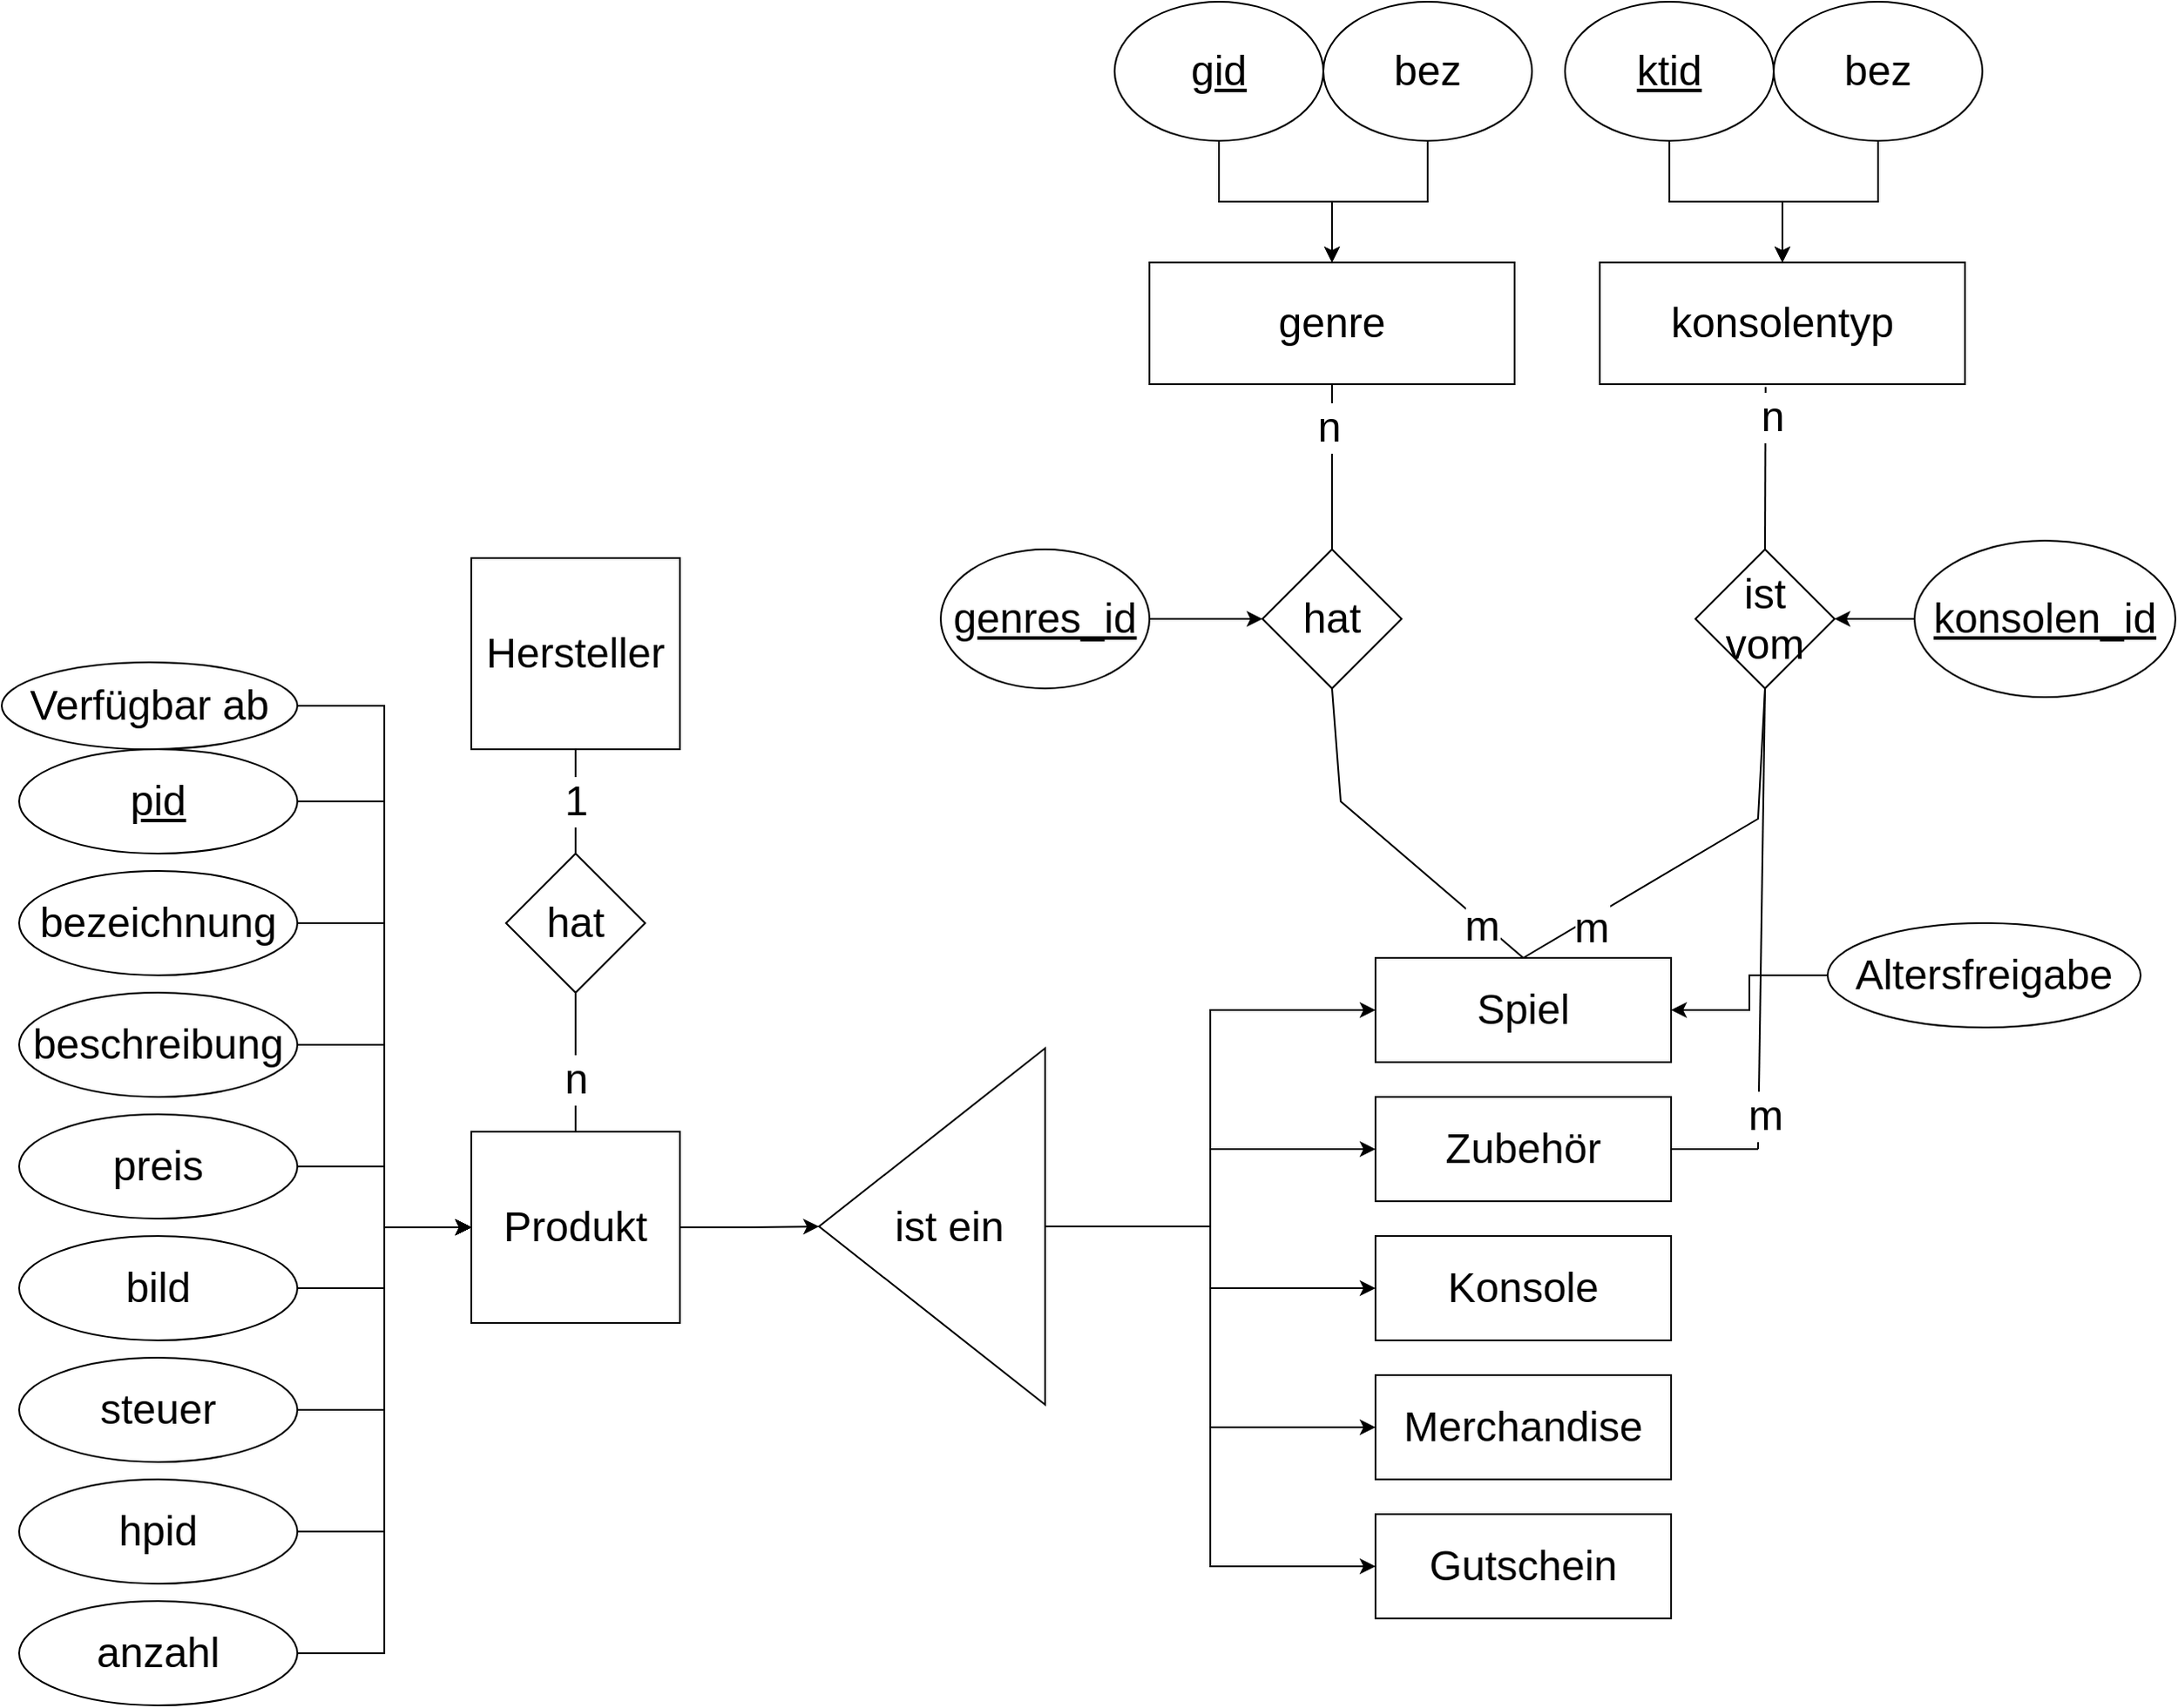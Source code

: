 <mxfile version="20.8.18" type="device"><diagram id="zSTAKk43xxl4LAh809bD" name="Seite-1"><mxGraphModel dx="2049" dy="2251" grid="1" gridSize="10" guides="1" tooltips="1" connect="1" arrows="1" fold="1" page="1" pageScale="1" pageWidth="1920" pageHeight="1200" math="0" shadow="0"><root><mxCell id="0"/><mxCell id="1" parent="0"/><mxCell id="m4fUZMMEuc3NwPpYP440-58" style="edgeStyle=orthogonalEdgeStyle;rounded=0;orthogonalLoop=1;jettySize=auto;html=1;exitX=1;exitY=0.5;exitDx=0;exitDy=0;fontSize=24;" parent="1" source="m4fUZMMEuc3NwPpYP440-1" target="m4fUZMMEuc3NwPpYP440-56" edge="1"><mxGeometry relative="1" as="geometry"/></mxCell><mxCell id="m4fUZMMEuc3NwPpYP440-1" value="&lt;div style=&quot;font-size: 24px;&quot;&gt;Produkt&lt;/div&gt;" style="rounded=0;whiteSpace=wrap;html=1;" parent="1" vertex="1"><mxGeometry x="660" y="220" width="120" height="110" as="geometry"/></mxCell><mxCell id="m4fUZMMEuc3NwPpYP440-53" style="edgeStyle=orthogonalEdgeStyle;rounded=0;orthogonalLoop=1;jettySize=auto;html=1;exitX=1;exitY=0.5;exitDx=0;exitDy=0;entryX=0;entryY=0.5;entryDx=0;entryDy=0;fontSize=24;" parent="1" source="m4fUZMMEuc3NwPpYP440-2" target="m4fUZMMEuc3NwPpYP440-1" edge="1"><mxGeometry relative="1" as="geometry"/></mxCell><mxCell id="m4fUZMMEuc3NwPpYP440-2" value="&lt;u&gt;pid&lt;/u&gt;" style="ellipse;whiteSpace=wrap;html=1;fontSize=24;" parent="1" vertex="1"><mxGeometry x="400" width="160" height="60" as="geometry"/></mxCell><mxCell id="m4fUZMMEuc3NwPpYP440-10" style="edgeStyle=orthogonalEdgeStyle;rounded=0;orthogonalLoop=1;jettySize=auto;html=1;exitX=1;exitY=0.5;exitDx=0;exitDy=0;entryX=0;entryY=0.5;entryDx=0;entryDy=0;fontSize=24;" parent="1" source="m4fUZMMEuc3NwPpYP440-3" target="m4fUZMMEuc3NwPpYP440-1" edge="1"><mxGeometry relative="1" as="geometry"/></mxCell><mxCell id="m4fUZMMEuc3NwPpYP440-3" value="bezeichnung" style="ellipse;whiteSpace=wrap;html=1;fontSize=24;" parent="1" vertex="1"><mxGeometry x="400" y="70" width="160" height="60" as="geometry"/></mxCell><mxCell id="m4fUZMMEuc3NwPpYP440-12" style="edgeStyle=orthogonalEdgeStyle;rounded=0;orthogonalLoop=1;jettySize=auto;html=1;exitX=1;exitY=0.5;exitDx=0;exitDy=0;entryX=0;entryY=0.5;entryDx=0;entryDy=0;fontSize=24;" parent="1" source="m4fUZMMEuc3NwPpYP440-4" target="m4fUZMMEuc3NwPpYP440-1" edge="1"><mxGeometry relative="1" as="geometry"/></mxCell><mxCell id="m4fUZMMEuc3NwPpYP440-4" value="&lt;div&gt;beschreibung&lt;/div&gt;" style="ellipse;whiteSpace=wrap;html=1;fontSize=24;" parent="1" vertex="1"><mxGeometry x="400" y="140" width="160" height="60" as="geometry"/></mxCell><mxCell id="m4fUZMMEuc3NwPpYP440-13" style="edgeStyle=orthogonalEdgeStyle;rounded=0;orthogonalLoop=1;jettySize=auto;html=1;exitX=1;exitY=0.5;exitDx=0;exitDy=0;fontSize=24;entryX=0;entryY=0.5;entryDx=0;entryDy=0;" parent="1" source="m4fUZMMEuc3NwPpYP440-5" target="m4fUZMMEuc3NwPpYP440-1" edge="1"><mxGeometry relative="1" as="geometry"><mxPoint x="620" y="60" as="targetPoint"/></mxGeometry></mxCell><mxCell id="m4fUZMMEuc3NwPpYP440-5" value="&lt;div&gt;preis&lt;/div&gt;" style="ellipse;whiteSpace=wrap;html=1;fontSize=24;" parent="1" vertex="1"><mxGeometry x="400" y="210" width="160" height="60" as="geometry"/></mxCell><mxCell id="m4fUZMMEuc3NwPpYP440-14" style="edgeStyle=orthogonalEdgeStyle;rounded=0;orthogonalLoop=1;jettySize=auto;html=1;exitX=1;exitY=0.5;exitDx=0;exitDy=0;entryX=0;entryY=0.5;entryDx=0;entryDy=0;fontSize=24;" parent="1" source="m4fUZMMEuc3NwPpYP440-6" target="m4fUZMMEuc3NwPpYP440-1" edge="1"><mxGeometry relative="1" as="geometry"/></mxCell><mxCell id="m4fUZMMEuc3NwPpYP440-6" value="bild" style="ellipse;whiteSpace=wrap;html=1;fontSize=24;" parent="1" vertex="1"><mxGeometry x="400" y="280" width="160" height="60" as="geometry"/></mxCell><mxCell id="m4fUZMMEuc3NwPpYP440-16" style="edgeStyle=orthogonalEdgeStyle;rounded=0;orthogonalLoop=1;jettySize=auto;html=1;exitX=1;exitY=0.5;exitDx=0;exitDy=0;entryX=0;entryY=0.5;entryDx=0;entryDy=0;fontSize=24;" parent="1" source="m4fUZMMEuc3NwPpYP440-15" target="m4fUZMMEuc3NwPpYP440-1" edge="1"><mxGeometry relative="1" as="geometry"/></mxCell><mxCell id="m4fUZMMEuc3NwPpYP440-15" value="steuer" style="ellipse;whiteSpace=wrap;html=1;fontSize=24;" parent="1" vertex="1"><mxGeometry x="400" y="350" width="160" height="60" as="geometry"/></mxCell><mxCell id="m4fUZMMEuc3NwPpYP440-18" style="edgeStyle=orthogonalEdgeStyle;rounded=0;orthogonalLoop=1;jettySize=auto;html=1;exitX=1;exitY=0.5;exitDx=0;exitDy=0;entryX=0;entryY=0.5;entryDx=0;entryDy=0;fontSize=24;" parent="1" source="m4fUZMMEuc3NwPpYP440-17" target="m4fUZMMEuc3NwPpYP440-1" edge="1"><mxGeometry relative="1" as="geometry"/></mxCell><mxCell id="m4fUZMMEuc3NwPpYP440-17" value="hpid" style="ellipse;whiteSpace=wrap;html=1;fontSize=24;" parent="1" vertex="1"><mxGeometry x="400" y="420" width="160" height="60" as="geometry"/></mxCell><mxCell id="m4fUZMMEuc3NwPpYP440-19" value="&lt;div&gt;Konsole&lt;/div&gt;" style="rounded=0;whiteSpace=wrap;html=1;fontSize=24;" parent="1" vertex="1"><mxGeometry x="1180" y="280" width="170" height="60" as="geometry"/></mxCell><mxCell id="m4fUZMMEuc3NwPpYP440-20" value="&lt;div&gt;Spiel&lt;/div&gt;" style="rounded=0;whiteSpace=wrap;html=1;fontSize=24;" parent="1" vertex="1"><mxGeometry x="1180" y="120" width="170" height="60" as="geometry"/></mxCell><mxCell id="m4fUZMMEuc3NwPpYP440-21" value="Zubehör" style="rounded=0;whiteSpace=wrap;html=1;fontSize=24;" parent="1" vertex="1"><mxGeometry x="1180" y="200" width="170" height="60" as="geometry"/></mxCell><mxCell id="m4fUZMMEuc3NwPpYP440-22" value="Merchandise" style="rounded=0;whiteSpace=wrap;html=1;fontSize=24;" parent="1" vertex="1"><mxGeometry x="1180" y="360" width="170" height="60" as="geometry"/></mxCell><mxCell id="m4fUZMMEuc3NwPpYP440-33" value="&lt;div&gt;konsolentyp&lt;/div&gt;" style="rounded=0;whiteSpace=wrap;html=1;fontSize=24;" parent="1" vertex="1"><mxGeometry x="1309" y="-280" width="210" height="70" as="geometry"/></mxCell><mxCell id="m4fUZMMEuc3NwPpYP440-34" value="genre" style="rounded=0;whiteSpace=wrap;html=1;fontSize=24;" parent="1" vertex="1"><mxGeometry x="1050" y="-280" width="210" height="70" as="geometry"/></mxCell><mxCell id="m4fUZMMEuc3NwPpYP440-37" value="Gutschein" style="rounded=0;whiteSpace=wrap;html=1;fontSize=24;" parent="1" vertex="1"><mxGeometry x="1180" y="440" width="170" height="60" as="geometry"/></mxCell><mxCell id="m4fUZMMEuc3NwPpYP440-42" style="edgeStyle=orthogonalEdgeStyle;rounded=0;orthogonalLoop=1;jettySize=auto;html=1;exitX=0.5;exitY=1;exitDx=0;exitDy=0;fontSize=24;" parent="1" source="m4fUZMMEuc3NwPpYP440-39" target="m4fUZMMEuc3NwPpYP440-33" edge="1"><mxGeometry relative="1" as="geometry"/></mxCell><mxCell id="m4fUZMMEuc3NwPpYP440-39" value="&lt;u&gt;ktid&lt;/u&gt;" style="ellipse;whiteSpace=wrap;html=1;fontSize=24;" parent="1" vertex="1"><mxGeometry x="1289" y="-430" width="120" height="80" as="geometry"/></mxCell><mxCell id="m4fUZMMEuc3NwPpYP440-41" style="edgeStyle=orthogonalEdgeStyle;rounded=0;orthogonalLoop=1;jettySize=auto;html=1;exitX=0.5;exitY=1;exitDx=0;exitDy=0;fontSize=24;" parent="1" source="m4fUZMMEuc3NwPpYP440-40" target="m4fUZMMEuc3NwPpYP440-33" edge="1"><mxGeometry relative="1" as="geometry"/></mxCell><mxCell id="m4fUZMMEuc3NwPpYP440-40" value="bez" style="ellipse;whiteSpace=wrap;html=1;fontSize=24;" parent="1" vertex="1"><mxGeometry x="1409" y="-430" width="120" height="80" as="geometry"/></mxCell><mxCell id="m4fUZMMEuc3NwPpYP440-45" style="edgeStyle=orthogonalEdgeStyle;rounded=0;orthogonalLoop=1;jettySize=auto;html=1;exitX=0.5;exitY=1;exitDx=0;exitDy=0;fontSize=24;" parent="1" source="m4fUZMMEuc3NwPpYP440-43" target="m4fUZMMEuc3NwPpYP440-34" edge="1"><mxGeometry relative="1" as="geometry"/></mxCell><mxCell id="m4fUZMMEuc3NwPpYP440-43" value="&lt;u&gt;gid&lt;/u&gt;" style="ellipse;whiteSpace=wrap;html=1;fontSize=24;" parent="1" vertex="1"><mxGeometry x="1030" y="-430" width="120" height="80" as="geometry"/></mxCell><mxCell id="m4fUZMMEuc3NwPpYP440-46" style="edgeStyle=orthogonalEdgeStyle;rounded=0;orthogonalLoop=1;jettySize=auto;html=1;exitX=0.5;exitY=1;exitDx=0;exitDy=0;fontSize=24;" parent="1" source="m4fUZMMEuc3NwPpYP440-44" target="m4fUZMMEuc3NwPpYP440-34" edge="1"><mxGeometry relative="1" as="geometry"/></mxCell><mxCell id="m4fUZMMEuc3NwPpYP440-44" value="bez" style="ellipse;whiteSpace=wrap;html=1;fontSize=24;" parent="1" vertex="1"><mxGeometry x="1150" y="-430" width="120" height="80" as="geometry"/></mxCell><mxCell id="m4fUZMMEuc3NwPpYP440-59" style="edgeStyle=orthogonalEdgeStyle;rounded=0;orthogonalLoop=1;jettySize=auto;html=1;exitX=0;exitY=0.5;exitDx=0;exitDy=0;entryX=0;entryY=0.5;entryDx=0;entryDy=0;fontSize=24;" parent="1" source="m4fUZMMEuc3NwPpYP440-56" target="m4fUZMMEuc3NwPpYP440-20" edge="1"><mxGeometry relative="1" as="geometry"/></mxCell><mxCell id="m4fUZMMEuc3NwPpYP440-60" style="edgeStyle=orthogonalEdgeStyle;rounded=0;orthogonalLoop=1;jettySize=auto;html=1;exitX=0;exitY=0.5;exitDx=0;exitDy=0;entryX=0;entryY=0.5;entryDx=0;entryDy=0;fontSize=24;" parent="1" source="m4fUZMMEuc3NwPpYP440-56" target="m4fUZMMEuc3NwPpYP440-21" edge="1"><mxGeometry relative="1" as="geometry"/></mxCell><mxCell id="m4fUZMMEuc3NwPpYP440-61" style="edgeStyle=orthogonalEdgeStyle;rounded=0;orthogonalLoop=1;jettySize=auto;html=1;exitX=0;exitY=0.5;exitDx=0;exitDy=0;fontSize=24;" parent="1" source="m4fUZMMEuc3NwPpYP440-56" target="m4fUZMMEuc3NwPpYP440-19" edge="1"><mxGeometry relative="1" as="geometry"/></mxCell><mxCell id="m4fUZMMEuc3NwPpYP440-62" style="edgeStyle=orthogonalEdgeStyle;rounded=0;orthogonalLoop=1;jettySize=auto;html=1;exitX=0;exitY=0.5;exitDx=0;exitDy=0;entryX=0;entryY=0.5;entryDx=0;entryDy=0;fontSize=24;" parent="1" source="m4fUZMMEuc3NwPpYP440-56" target="m4fUZMMEuc3NwPpYP440-22" edge="1"><mxGeometry relative="1" as="geometry"/></mxCell><mxCell id="m4fUZMMEuc3NwPpYP440-63" style="edgeStyle=orthogonalEdgeStyle;rounded=0;orthogonalLoop=1;jettySize=auto;html=1;exitX=0;exitY=0.5;exitDx=0;exitDy=0;entryX=0;entryY=0.5;entryDx=0;entryDy=0;fontSize=24;" parent="1" source="m4fUZMMEuc3NwPpYP440-56" target="m4fUZMMEuc3NwPpYP440-37" edge="1"><mxGeometry relative="1" as="geometry"/></mxCell><mxCell id="m4fUZMMEuc3NwPpYP440-56" value="" style="triangle;whiteSpace=wrap;html=1;fontSize=24;rotation=-180;verticalAlign=middle;" parent="1" vertex="1"><mxGeometry x="860" y="172" width="130" height="205" as="geometry"/></mxCell><mxCell id="m4fUZMMEuc3NwPpYP440-64" value="ist ein" style="text;html=1;strokeColor=none;fillColor=none;align=center;verticalAlign=middle;whiteSpace=wrap;rounded=0;fontSize=24;" parent="1" vertex="1"><mxGeometry x="900" y="259.5" width="70" height="30.5" as="geometry"/></mxCell><mxCell id="m4fUZMMEuc3NwPpYP440-65" value="hat" style="rhombus;whiteSpace=wrap;html=1;fontSize=24;" parent="1" vertex="1"><mxGeometry x="1115" y="-115" width="80" height="80" as="geometry"/></mxCell><mxCell id="m4fUZMMEuc3NwPpYP440-66" value="&lt;div&gt;ist&lt;/div&gt;&lt;div&gt;vom&lt;br&gt;&lt;/div&gt;" style="rhombus;whiteSpace=wrap;html=1;fontSize=24;" parent="1" vertex="1"><mxGeometry x="1364" y="-115" width="80" height="80" as="geometry"/></mxCell><mxCell id="m4fUZMMEuc3NwPpYP440-67" value="" style="endArrow=none;html=1;rounded=0;fontSize=24;entryX=0.5;entryY=1;entryDx=0;entryDy=0;exitX=0.5;exitY=0;exitDx=0;exitDy=0;" parent="1" source="m4fUZMMEuc3NwPpYP440-65" target="m4fUZMMEuc3NwPpYP440-34" edge="1"><mxGeometry width="50" height="50" relative="1" as="geometry"><mxPoint x="810" y="90" as="sourcePoint"/><mxPoint x="860" y="40" as="targetPoint"/></mxGeometry></mxCell><mxCell id="m4fUZMMEuc3NwPpYP440-73" value="n" style="edgeLabel;html=1;align=center;verticalAlign=middle;resizable=0;points=[];fontSize=24;" parent="m4fUZMMEuc3NwPpYP440-67" vertex="1" connectable="0"><mxGeometry x="0.487" y="2" relative="1" as="geometry"><mxPoint as="offset"/></mxGeometry></mxCell><mxCell id="m4fUZMMEuc3NwPpYP440-68" value="" style="endArrow=none;html=1;rounded=0;fontSize=24;entryX=0.454;entryY=1.024;entryDx=0;entryDy=0;exitX=0.5;exitY=0;exitDx=0;exitDy=0;entryPerimeter=0;" parent="1" source="m4fUZMMEuc3NwPpYP440-66" target="m4fUZMMEuc3NwPpYP440-33" edge="1"><mxGeometry width="50" height="50" relative="1" as="geometry"><mxPoint x="1419" y="-160" as="sourcePoint"/><mxPoint x="1419" y="-300" as="targetPoint"/></mxGeometry></mxCell><mxCell id="m4fUZMMEuc3NwPpYP440-74" value="n" style="edgeLabel;html=1;align=center;verticalAlign=middle;resizable=0;points=[];fontSize=24;" parent="m4fUZMMEuc3NwPpYP440-68" vertex="1" connectable="0"><mxGeometry x="0.629" y="-3" relative="1" as="geometry"><mxPoint as="offset"/></mxGeometry></mxCell><mxCell id="m4fUZMMEuc3NwPpYP440-69" value="" style="endArrow=none;html=1;rounded=0;fontSize=24;exitX=0.5;exitY=1;exitDx=0;exitDy=0;entryX=0.5;entryY=0;entryDx=0;entryDy=0;" parent="1" source="m4fUZMMEuc3NwPpYP440-65" target="m4fUZMMEuc3NwPpYP440-20" edge="1"><mxGeometry width="50" height="50" relative="1" as="geometry"><mxPoint x="1170" y="-60" as="sourcePoint"/><mxPoint x="1220" y="-110" as="targetPoint"/><Array as="points"><mxPoint x="1160" y="30"/></Array></mxGeometry></mxCell><mxCell id="m4fUZMMEuc3NwPpYP440-71" value="m" style="edgeLabel;html=1;align=center;verticalAlign=middle;resizable=0;points=[];fontSize=24;" parent="m4fUZMMEuc3NwPpYP440-69" vertex="1" connectable="0"><mxGeometry x="0.705" y="-2" relative="1" as="geometry"><mxPoint as="offset"/></mxGeometry></mxCell><mxCell id="m4fUZMMEuc3NwPpYP440-70" value="" style="endArrow=none;html=1;rounded=0;fontSize=24;exitX=0.5;exitY=1;exitDx=0;exitDy=0;entryX=0.5;entryY=0;entryDx=0;entryDy=0;" parent="1" source="m4fUZMMEuc3NwPpYP440-66" target="m4fUZMMEuc3NwPpYP440-20" edge="1"><mxGeometry width="50" height="50" relative="1" as="geometry"><mxPoint x="1165" y="-70" as="sourcePoint"/><mxPoint x="1270" y="130" as="targetPoint"/><Array as="points"><mxPoint x="1400" y="40"/></Array></mxGeometry></mxCell><mxCell id="m4fUZMMEuc3NwPpYP440-72" value="m" style="edgeLabel;html=1;align=center;verticalAlign=middle;resizable=0;points=[];fontSize=24;" parent="m4fUZMMEuc3NwPpYP440-70" vertex="1" connectable="0"><mxGeometry x="0.732" relative="1" as="geometry"><mxPoint x="12" y="-1" as="offset"/></mxGeometry></mxCell><mxCell id="m4fUZMMEuc3NwPpYP440-78" style="edgeStyle=orthogonalEdgeStyle;rounded=0;orthogonalLoop=1;jettySize=auto;html=1;exitX=1;exitY=0.5;exitDx=0;exitDy=0;entryX=0;entryY=0.5;entryDx=0;entryDy=0;fontSize=24;" parent="1" source="m4fUZMMEuc3NwPpYP440-75" target="m4fUZMMEuc3NwPpYP440-65" edge="1"><mxGeometry relative="1" as="geometry"/></mxCell><mxCell id="m4fUZMMEuc3NwPpYP440-75" value="genres_id" style="ellipse;whiteSpace=wrap;html=1;fontSize=24;fontStyle=4" parent="1" vertex="1"><mxGeometry x="930" y="-115" width="120" height="80" as="geometry"/></mxCell><mxCell id="m4fUZMMEuc3NwPpYP440-80" style="edgeStyle=orthogonalEdgeStyle;rounded=0;orthogonalLoop=1;jettySize=auto;html=1;exitX=0;exitY=0.5;exitDx=0;exitDy=0;fontSize=24;" parent="1" source="m4fUZMMEuc3NwPpYP440-79" target="m4fUZMMEuc3NwPpYP440-66" edge="1"><mxGeometry relative="1" as="geometry"/></mxCell><mxCell id="m4fUZMMEuc3NwPpYP440-79" value="konsolen_id" style="ellipse;whiteSpace=wrap;html=1;fontSize=24;fontStyle=4" parent="1" vertex="1"><mxGeometry x="1490" y="-120" width="150" height="90" as="geometry"/></mxCell><mxCell id="m4fUZMMEuc3NwPpYP440-81" value="" style="endArrow=none;html=1;rounded=0;fontSize=24;exitX=1;exitY=0.5;exitDx=0;exitDy=0;" parent="1" source="m4fUZMMEuc3NwPpYP440-21" edge="1"><mxGeometry width="50" height="50" relative="1" as="geometry"><mxPoint x="930" y="70" as="sourcePoint"/><mxPoint x="1400" y="230" as="targetPoint"/></mxGeometry></mxCell><mxCell id="m4fUZMMEuc3NwPpYP440-83" value="" style="endArrow=none;html=1;rounded=0;fontSize=24;entryX=0.5;entryY=1;entryDx=0;entryDy=0;" parent="1" target="m4fUZMMEuc3NwPpYP440-66" edge="1"><mxGeometry width="50" height="50" relative="1" as="geometry"><mxPoint x="1400" y="230" as="sourcePoint"/><mxPoint x="1410" y="240" as="targetPoint"/></mxGeometry></mxCell><mxCell id="m4fUZMMEuc3NwPpYP440-85" value="m" style="edgeLabel;html=1;align=center;verticalAlign=middle;resizable=0;points=[];fontSize=24;" parent="m4fUZMMEuc3NwPpYP440-83" vertex="1" connectable="0"><mxGeometry x="-0.856" y="-3" relative="1" as="geometry"><mxPoint as="offset"/></mxGeometry></mxCell><mxCell id="m4fUZMMEuc3NwPpYP440-88" style="edgeStyle=orthogonalEdgeStyle;rounded=0;orthogonalLoop=1;jettySize=auto;html=1;exitX=1;exitY=0.5;exitDx=0;exitDy=0;entryX=0;entryY=0.5;entryDx=0;entryDy=0;fontSize=24;" parent="1" source="m4fUZMMEuc3NwPpYP440-86" target="m4fUZMMEuc3NwPpYP440-1" edge="1"><mxGeometry relative="1" as="geometry"/></mxCell><mxCell id="m4fUZMMEuc3NwPpYP440-86" value="&lt;div&gt;anzahl&lt;/div&gt;" style="ellipse;whiteSpace=wrap;html=1;fontSize=24;" parent="1" vertex="1"><mxGeometry x="400" y="490" width="160" height="60" as="geometry"/></mxCell><mxCell id="CGxVpACgaqhz0VvoEnwn-3" style="edgeStyle=orthogonalEdgeStyle;rounded=0;orthogonalLoop=1;jettySize=auto;html=1;exitX=0;exitY=0.5;exitDx=0;exitDy=0;entryX=1;entryY=0.5;entryDx=0;entryDy=0;fontSize=24;" parent="1" source="CGxVpACgaqhz0VvoEnwn-1" target="m4fUZMMEuc3NwPpYP440-20" edge="1"><mxGeometry relative="1" as="geometry"/></mxCell><mxCell id="CGxVpACgaqhz0VvoEnwn-1" value="Altersfreigabe" style="ellipse;whiteSpace=wrap;html=1;fontSize=24;" parent="1" vertex="1"><mxGeometry x="1440" y="100" width="180" height="60" as="geometry"/></mxCell><mxCell id="TH0qfF0er3j8X1AxBTmy-2" style="edgeStyle=orthogonalEdgeStyle;rounded=0;orthogonalLoop=1;jettySize=auto;html=1;exitX=1;exitY=0.5;exitDx=0;exitDy=0;entryX=0;entryY=0.5;entryDx=0;entryDy=0;" parent="1" source="TH0qfF0er3j8X1AxBTmy-1" target="m4fUZMMEuc3NwPpYP440-1" edge="1"><mxGeometry relative="1" as="geometry"/></mxCell><mxCell id="TH0qfF0er3j8X1AxBTmy-1" value="Verfügbar ab" style="ellipse;whiteSpace=wrap;html=1;fontSize=24;" parent="1" vertex="1"><mxGeometry x="390" y="-50" width="170" height="50" as="geometry"/></mxCell><mxCell id="42iWYED5ISYyAI8bQW-X-3" value="&lt;div style=&quot;font-size: 24px;&quot;&gt;Hersteller&lt;/div&gt;" style="rounded=0;whiteSpace=wrap;html=1;" vertex="1" parent="1"><mxGeometry x="660" y="-110" width="120" height="110" as="geometry"/></mxCell><mxCell id="42iWYED5ISYyAI8bQW-X-4" value="&lt;font style=&quot;font-size: 24px;&quot;&gt;hat&lt;br&gt;&lt;/font&gt;" style="rhombus;whiteSpace=wrap;html=1;" vertex="1" parent="1"><mxGeometry x="680" y="60" width="80" height="80" as="geometry"/></mxCell><mxCell id="42iWYED5ISYyAI8bQW-X-5" value="" style="endArrow=none;html=1;rounded=0;fontSize=24;entryX=0.5;entryY=1;entryDx=0;entryDy=0;exitX=0.5;exitY=0;exitDx=0;exitDy=0;" edge="1" parent="1" source="42iWYED5ISYyAI8bQW-X-4" target="42iWYED5ISYyAI8bQW-X-3"><mxGeometry width="50" height="50" relative="1" as="geometry"><mxPoint x="750" y="190" as="sourcePoint"/><mxPoint x="800" y="140" as="targetPoint"/></mxGeometry></mxCell><mxCell id="42iWYED5ISYyAI8bQW-X-8" value="1" style="edgeLabel;html=1;align=center;verticalAlign=middle;resizable=0;points=[];fontSize=24;" vertex="1" connectable="0" parent="42iWYED5ISYyAI8bQW-X-5"><mxGeometry x="0.5" y="-4" relative="1" as="geometry"><mxPoint x="-4" y="15" as="offset"/></mxGeometry></mxCell><mxCell id="42iWYED5ISYyAI8bQW-X-6" value="" style="endArrow=none;html=1;rounded=0;fontSize=24;exitX=0.5;exitY=0;exitDx=0;exitDy=0;entryX=0.5;entryY=1;entryDx=0;entryDy=0;" edge="1" parent="1" source="m4fUZMMEuc3NwPpYP440-1" target="42iWYED5ISYyAI8bQW-X-4"><mxGeometry width="50" height="50" relative="1" as="geometry"><mxPoint x="750" y="190" as="sourcePoint"/><mxPoint x="800" y="140" as="targetPoint"/></mxGeometry></mxCell><mxCell id="42iWYED5ISYyAI8bQW-X-10" value="n" style="edgeLabel;html=1;align=center;verticalAlign=middle;resizable=0;points=[];fontSize=24;" vertex="1" connectable="0" parent="42iWYED5ISYyAI8bQW-X-6"><mxGeometry x="-0.55" y="3" relative="1" as="geometry"><mxPoint x="3" y="-12" as="offset"/></mxGeometry></mxCell></root></mxGraphModel></diagram></mxfile>